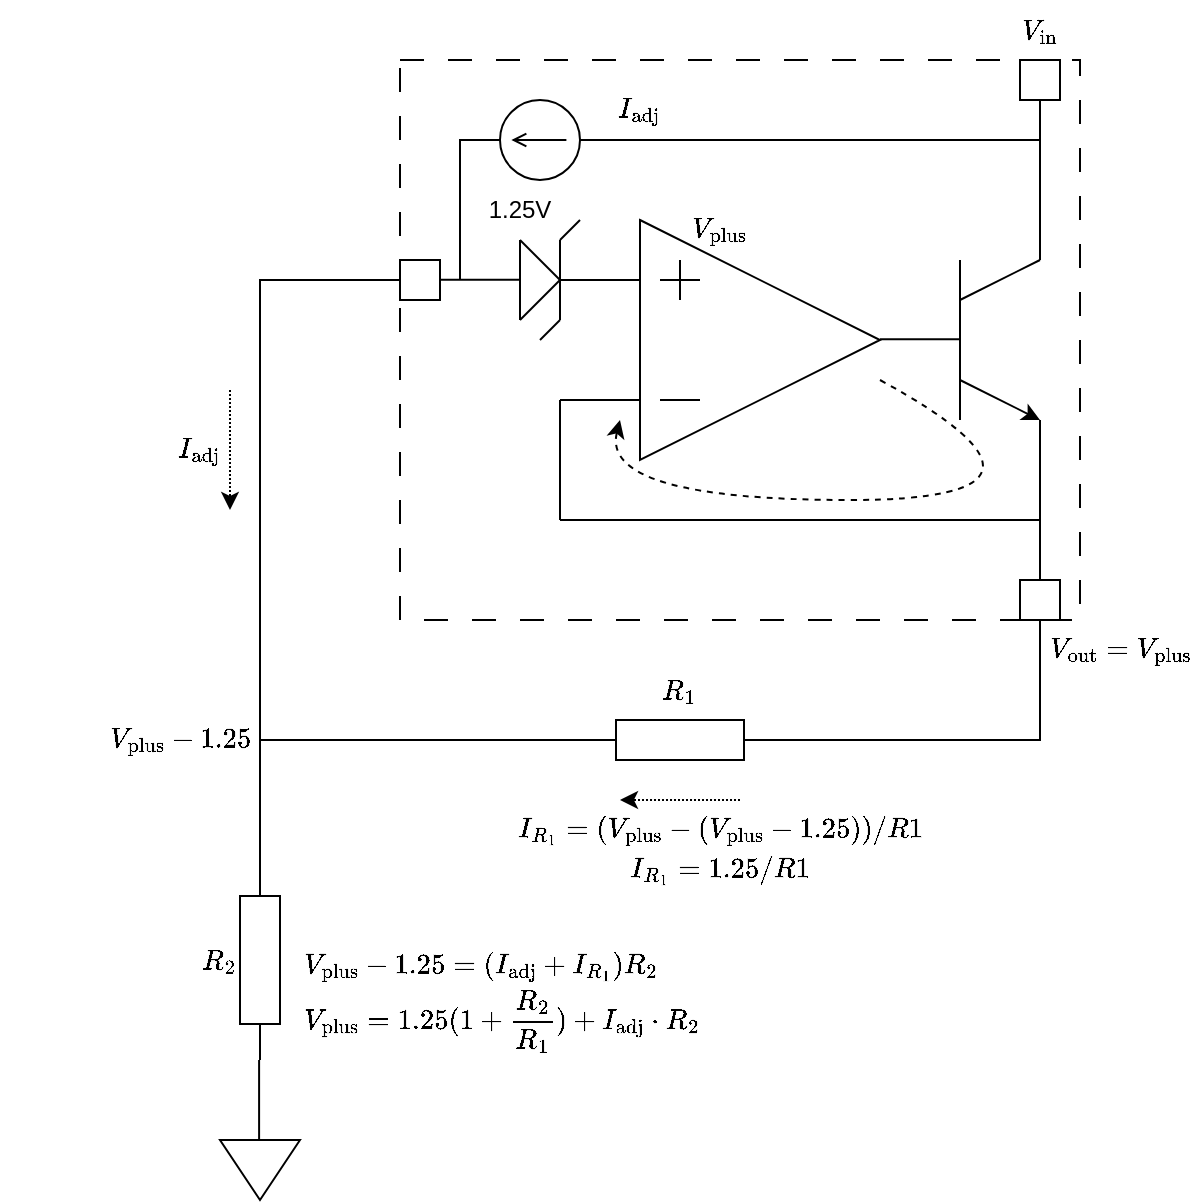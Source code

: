 <mxfile version="21.5.1" type="device">
  <diagram name="LM317_control_loop" id="CfbU-UZbzODCSInh7YNL">
    <mxGraphModel dx="1535" dy="470" grid="1" gridSize="10" guides="1" tooltips="1" connect="1" arrows="1" fold="1" page="1" pageScale="1" pageWidth="850" pageHeight="1100" math="1" shadow="0">
      <root>
        <mxCell id="0" />
        <mxCell id="1" parent="0" />
        <mxCell id="HTgfW2GtzDQ284N6ZfEF-29" value="" style="group;strokeColor=default;dashed=1;dashPattern=12 12;" vertex="1" connectable="0" parent="1">
          <mxGeometry x="190" y="200" width="340" height="280" as="geometry" />
        </mxCell>
        <mxCell id="BrSnGpJxUNI3N1HmLlDT-1" value="" style="triangle;whiteSpace=wrap;html=1;fillColor=none;" parent="HTgfW2GtzDQ284N6ZfEF-29" vertex="1">
          <mxGeometry x="120" y="80" width="120" height="120" as="geometry" />
        </mxCell>
        <mxCell id="HTgfW2GtzDQ284N6ZfEF-2" value="" style="endArrow=none;html=1;rounded=0;" edge="1" parent="HTgfW2GtzDQ284N6ZfEF-29">
          <mxGeometry width="50" height="50" relative="1" as="geometry">
            <mxPoint x="130" y="170" as="sourcePoint" />
            <mxPoint x="150" y="170" as="targetPoint" />
          </mxGeometry>
        </mxCell>
        <mxCell id="HTgfW2GtzDQ284N6ZfEF-5" value="" style="group" vertex="1" connectable="0" parent="HTgfW2GtzDQ284N6ZfEF-29">
          <mxGeometry x="130" y="100" width="20" height="20" as="geometry" />
        </mxCell>
        <mxCell id="HTgfW2GtzDQ284N6ZfEF-3" value="" style="endArrow=none;html=1;rounded=0;" edge="1" parent="HTgfW2GtzDQ284N6ZfEF-5">
          <mxGeometry width="50" height="50" relative="1" as="geometry">
            <mxPoint y="10" as="sourcePoint" />
            <mxPoint x="20" y="10" as="targetPoint" />
          </mxGeometry>
        </mxCell>
        <mxCell id="HTgfW2GtzDQ284N6ZfEF-4" value="" style="endArrow=none;html=1;rounded=0;" edge="1" parent="HTgfW2GtzDQ284N6ZfEF-5">
          <mxGeometry width="50" height="50" relative="1" as="geometry">
            <mxPoint x="10" y="20" as="sourcePoint" />
            <mxPoint x="10" as="targetPoint" />
          </mxGeometry>
        </mxCell>
        <mxCell id="HTgfW2GtzDQ284N6ZfEF-6" value="" style="endArrow=none;html=1;rounded=0;entryX=0;entryY=0.25;entryDx=0;entryDy=0;" edge="1" parent="HTgfW2GtzDQ284N6ZfEF-29" target="BrSnGpJxUNI3N1HmLlDT-1">
          <mxGeometry width="50" height="50" relative="1" as="geometry">
            <mxPoint x="80" y="110" as="sourcePoint" />
            <mxPoint x="90" y="120" as="targetPoint" />
          </mxGeometry>
        </mxCell>
        <mxCell id="HTgfW2GtzDQ284N6ZfEF-14" value="" style="group" vertex="1" connectable="0" parent="HTgfW2GtzDQ284N6ZfEF-29">
          <mxGeometry x="60" y="80" width="30" height="60" as="geometry" />
        </mxCell>
        <mxCell id="HTgfW2GtzDQ284N6ZfEF-7" value="" style="endArrow=none;html=1;rounded=0;" edge="1" parent="HTgfW2GtzDQ284N6ZfEF-14">
          <mxGeometry width="50" height="50" relative="1" as="geometry">
            <mxPoint y="50" as="sourcePoint" />
            <mxPoint x="20" y="30" as="targetPoint" />
          </mxGeometry>
        </mxCell>
        <mxCell id="HTgfW2GtzDQ284N6ZfEF-8" value="" style="endArrow=none;html=1;rounded=0;" edge="1" parent="HTgfW2GtzDQ284N6ZfEF-14">
          <mxGeometry width="50" height="50" relative="1" as="geometry">
            <mxPoint y="10" as="sourcePoint" />
            <mxPoint x="20" y="30" as="targetPoint" />
          </mxGeometry>
        </mxCell>
        <mxCell id="HTgfW2GtzDQ284N6ZfEF-9" value="" style="endArrow=none;html=1;rounded=0;" edge="1" parent="HTgfW2GtzDQ284N6ZfEF-14">
          <mxGeometry width="50" height="50" relative="1" as="geometry">
            <mxPoint y="50" as="sourcePoint" />
            <mxPoint y="10" as="targetPoint" />
          </mxGeometry>
        </mxCell>
        <mxCell id="HTgfW2GtzDQ284N6ZfEF-10" value="" style="endArrow=none;html=1;rounded=0;" edge="1" parent="HTgfW2GtzDQ284N6ZfEF-14">
          <mxGeometry width="50" height="50" relative="1" as="geometry">
            <mxPoint x="20" y="50" as="sourcePoint" />
            <mxPoint x="20" y="10" as="targetPoint" />
          </mxGeometry>
        </mxCell>
        <mxCell id="HTgfW2GtzDQ284N6ZfEF-11" value="" style="endArrow=none;html=1;rounded=0;" edge="1" parent="HTgfW2GtzDQ284N6ZfEF-14">
          <mxGeometry width="50" height="50" relative="1" as="geometry">
            <mxPoint x="10" y="60" as="sourcePoint" />
            <mxPoint x="20" y="50" as="targetPoint" />
          </mxGeometry>
        </mxCell>
        <mxCell id="HTgfW2GtzDQ284N6ZfEF-13" value="" style="endArrow=none;html=1;rounded=0;" edge="1" parent="HTgfW2GtzDQ284N6ZfEF-14">
          <mxGeometry width="50" height="50" relative="1" as="geometry">
            <mxPoint x="20" y="10" as="sourcePoint" />
            <mxPoint x="30" as="targetPoint" />
          </mxGeometry>
        </mxCell>
        <mxCell id="HTgfW2GtzDQ284N6ZfEF-15" value="" style="endArrow=none;html=1;rounded=0;entryX=0;entryY=0.25;entryDx=0;entryDy=0;" edge="1" parent="HTgfW2GtzDQ284N6ZfEF-29">
          <mxGeometry width="50" height="50" relative="1" as="geometry">
            <mxPoint x="20" y="109.83" as="sourcePoint" />
            <mxPoint x="60" y="109.83" as="targetPoint" />
          </mxGeometry>
        </mxCell>
        <mxCell id="HTgfW2GtzDQ284N6ZfEF-16" value="" style="endArrow=none;html=1;rounded=0;entryX=0;entryY=0.25;entryDx=0;entryDy=0;" edge="1" parent="HTgfW2GtzDQ284N6ZfEF-29">
          <mxGeometry width="50" height="50" relative="1" as="geometry">
            <mxPoint x="240" y="139.65" as="sourcePoint" />
            <mxPoint x="280" y="139.65" as="targetPoint" />
          </mxGeometry>
        </mxCell>
        <mxCell id="HTgfW2GtzDQ284N6ZfEF-17" value="" style="endArrow=none;html=1;rounded=0;" edge="1" parent="HTgfW2GtzDQ284N6ZfEF-29">
          <mxGeometry width="50" height="50" relative="1" as="geometry">
            <mxPoint x="280" y="180" as="sourcePoint" />
            <mxPoint x="280" y="100" as="targetPoint" />
          </mxGeometry>
        </mxCell>
        <mxCell id="HTgfW2GtzDQ284N6ZfEF-18" value="" style="endArrow=classic;html=1;rounded=0;" edge="1" parent="HTgfW2GtzDQ284N6ZfEF-29">
          <mxGeometry width="50" height="50" relative="1" as="geometry">
            <mxPoint x="280" y="160" as="sourcePoint" />
            <mxPoint x="320" y="180" as="targetPoint" />
          </mxGeometry>
        </mxCell>
        <mxCell id="HTgfW2GtzDQ284N6ZfEF-19" value="" style="endArrow=none;html=1;rounded=0;" edge="1" parent="HTgfW2GtzDQ284N6ZfEF-29">
          <mxGeometry width="50" height="50" relative="1" as="geometry">
            <mxPoint x="280" y="120" as="sourcePoint" />
            <mxPoint x="320" y="100" as="targetPoint" />
          </mxGeometry>
        </mxCell>
        <mxCell id="HTgfW2GtzDQ284N6ZfEF-20" value="" style="endArrow=none;html=1;rounded=0;" edge="1" parent="HTgfW2GtzDQ284N6ZfEF-29">
          <mxGeometry width="50" height="50" relative="1" as="geometry">
            <mxPoint x="320" y="100" as="sourcePoint" />
            <mxPoint x="320" y="20" as="targetPoint" />
          </mxGeometry>
        </mxCell>
        <mxCell id="HTgfW2GtzDQ284N6ZfEF-21" value="" style="endArrow=none;html=1;rounded=0;" edge="1" parent="HTgfW2GtzDQ284N6ZfEF-29">
          <mxGeometry width="50" height="50" relative="1" as="geometry">
            <mxPoint x="320" y="260" as="sourcePoint" />
            <mxPoint x="320" y="180" as="targetPoint" />
          </mxGeometry>
        </mxCell>
        <mxCell id="HTgfW2GtzDQ284N6ZfEF-22" value="" style="endArrow=none;html=1;rounded=0;" edge="1" parent="HTgfW2GtzDQ284N6ZfEF-29">
          <mxGeometry width="50" height="50" relative="1" as="geometry">
            <mxPoint x="80" y="230" as="sourcePoint" />
            <mxPoint x="320" y="230" as="targetPoint" />
          </mxGeometry>
        </mxCell>
        <mxCell id="HTgfW2GtzDQ284N6ZfEF-23" value="" style="endArrow=none;html=1;rounded=0;" edge="1" parent="HTgfW2GtzDQ284N6ZfEF-29">
          <mxGeometry width="50" height="50" relative="1" as="geometry">
            <mxPoint x="80" y="230" as="sourcePoint" />
            <mxPoint x="80" y="170" as="targetPoint" />
          </mxGeometry>
        </mxCell>
        <mxCell id="HTgfW2GtzDQ284N6ZfEF-24" value="" style="endArrow=none;html=1;rounded=0;entryX=0;entryY=0.25;entryDx=0;entryDy=0;" edge="1" parent="HTgfW2GtzDQ284N6ZfEF-29">
          <mxGeometry width="50" height="50" relative="1" as="geometry">
            <mxPoint x="80" y="170" as="sourcePoint" />
            <mxPoint x="120" y="170" as="targetPoint" />
          </mxGeometry>
        </mxCell>
        <mxCell id="HTgfW2GtzDQ284N6ZfEF-25" value="" style="whiteSpace=wrap;html=1;aspect=fixed;" vertex="1" parent="HTgfW2GtzDQ284N6ZfEF-29">
          <mxGeometry y="100" width="20" height="20" as="geometry" />
        </mxCell>
        <mxCell id="HTgfW2GtzDQ284N6ZfEF-26" value="" style="whiteSpace=wrap;html=1;aspect=fixed;" vertex="1" parent="HTgfW2GtzDQ284N6ZfEF-29">
          <mxGeometry x="310" y="260" width="20" height="20" as="geometry" />
        </mxCell>
        <mxCell id="HTgfW2GtzDQ284N6ZfEF-27" value="" style="whiteSpace=wrap;html=1;aspect=fixed;" vertex="1" parent="HTgfW2GtzDQ284N6ZfEF-29">
          <mxGeometry x="310" width="20" height="20" as="geometry" />
        </mxCell>
        <mxCell id="HTgfW2GtzDQ284N6ZfEF-42" value="1.25V" style="text;html=1;strokeColor=none;fillColor=none;align=center;verticalAlign=middle;whiteSpace=wrap;rounded=0;" vertex="1" parent="HTgfW2GtzDQ284N6ZfEF-29">
          <mxGeometry x="30" y="60" width="60" height="30" as="geometry" />
        </mxCell>
        <mxCell id="HTgfW2GtzDQ284N6ZfEF-45" value="$$V_\text{plus}$$" style="text;html=1;strokeColor=none;fillColor=none;align=center;verticalAlign=middle;whiteSpace=wrap;rounded=0;" vertex="1" parent="HTgfW2GtzDQ284N6ZfEF-29">
          <mxGeometry x="130" y="70" width="60" height="30" as="geometry" />
        </mxCell>
        <mxCell id="HTgfW2GtzDQ284N6ZfEF-49" value="" style="endArrow=none;html=1;rounded=0;" edge="1" parent="HTgfW2GtzDQ284N6ZfEF-29">
          <mxGeometry width="50" height="50" relative="1" as="geometry">
            <mxPoint x="30" y="110" as="sourcePoint" />
            <mxPoint x="50" y="40" as="targetPoint" />
            <Array as="points">
              <mxPoint x="30" y="40" />
            </Array>
          </mxGeometry>
        </mxCell>
        <mxCell id="HTgfW2GtzDQ284N6ZfEF-50" value="" style="pointerEvents=1;verticalLabelPosition=bottom;shadow=0;dashed=0;align=center;html=1;verticalAlign=top;shape=mxgraph.electrical.signal_sources.source;aspect=fixed;points=[[0.5,0,0],[1,0.5,0],[0.5,1,0],[0,0.5,0]];elSignalType=dc1;rotation=-180;" vertex="1" parent="HTgfW2GtzDQ284N6ZfEF-29">
          <mxGeometry x="50" y="20" width="40" height="40" as="geometry" />
        </mxCell>
        <mxCell id="HTgfW2GtzDQ284N6ZfEF-55" value="$$I_\text{adj}$$" style="text;html=1;strokeColor=none;fillColor=none;align=center;verticalAlign=middle;whiteSpace=wrap;rounded=0;" vertex="1" parent="HTgfW2GtzDQ284N6ZfEF-29">
          <mxGeometry x="90" y="10" width="60" height="30" as="geometry" />
        </mxCell>
        <mxCell id="HTgfW2GtzDQ284N6ZfEF-64" value="" style="curved=1;endArrow=classic;html=1;rounded=0;dashed=1;" edge="1" parent="HTgfW2GtzDQ284N6ZfEF-29">
          <mxGeometry width="50" height="50" relative="1" as="geometry">
            <mxPoint x="240" y="160" as="sourcePoint" />
            <mxPoint x="110" y="180" as="targetPoint" />
            <Array as="points">
              <mxPoint x="350" y="220" />
              <mxPoint x="100" y="220" />
            </Array>
          </mxGeometry>
        </mxCell>
        <mxCell id="HTgfW2GtzDQ284N6ZfEF-28" value="" style="pointerEvents=1;verticalLabelPosition=bottom;shadow=0;dashed=0;align=center;html=1;verticalAlign=top;shape=mxgraph.electrical.resistors.resistor_1;" vertex="1" parent="1">
          <mxGeometry x="280" y="530" width="100" height="20" as="geometry" />
        </mxCell>
        <mxCell id="HTgfW2GtzDQ284N6ZfEF-33" value="" style="endArrow=none;html=1;rounded=0;exitX=1;exitY=0.5;exitDx=0;exitDy=0;exitPerimeter=0;" edge="1" parent="1" source="HTgfW2GtzDQ284N6ZfEF-28">
          <mxGeometry width="50" height="50" relative="1" as="geometry">
            <mxPoint x="510" y="560" as="sourcePoint" />
            <mxPoint x="510" y="480" as="targetPoint" />
            <Array as="points">
              <mxPoint x="510" y="540" />
            </Array>
          </mxGeometry>
        </mxCell>
        <mxCell id="HTgfW2GtzDQ284N6ZfEF-34" value="" style="pointerEvents=1;verticalLabelPosition=bottom;shadow=0;dashed=0;align=center;html=1;verticalAlign=top;shape=mxgraph.electrical.resistors.resistor_1;rotation=-90;" vertex="1" parent="1">
          <mxGeometry x="70" y="640" width="100" height="20" as="geometry" />
        </mxCell>
        <mxCell id="HTgfW2GtzDQ284N6ZfEF-35" value="" style="endArrow=none;html=1;rounded=0;exitX=0;exitY=0.5;exitDx=0;exitDy=0;entryX=0;entryY=0.5;entryDx=0;entryDy=0;entryPerimeter=0;" edge="1" parent="1" source="HTgfW2GtzDQ284N6ZfEF-25" target="HTgfW2GtzDQ284N6ZfEF-28">
          <mxGeometry width="50" height="50" relative="1" as="geometry">
            <mxPoint x="100" y="500" as="sourcePoint" />
            <mxPoint x="280" y="560" as="targetPoint" />
            <Array as="points">
              <mxPoint x="120" y="310" />
              <mxPoint x="120" y="540" />
            </Array>
          </mxGeometry>
        </mxCell>
        <mxCell id="HTgfW2GtzDQ284N6ZfEF-36" value="" style="endArrow=none;html=1;rounded=0;exitX=1;exitY=0.5;exitDx=0;exitDy=0;exitPerimeter=0;" edge="1" parent="1" source="HTgfW2GtzDQ284N6ZfEF-34">
          <mxGeometry width="50" height="50" relative="1" as="geometry">
            <mxPoint x="70" y="610" as="sourcePoint" />
            <mxPoint x="120" y="540" as="targetPoint" />
          </mxGeometry>
        </mxCell>
        <mxCell id="HTgfW2GtzDQ284N6ZfEF-37" value="" style="endArrow=none;html=1;rounded=0;exitX=1;exitY=0.5;exitDx=0;exitDy=0;exitPerimeter=0;" edge="1" parent="1">
          <mxGeometry width="50" height="50" relative="1" as="geometry">
            <mxPoint x="119.55" y="740" as="sourcePoint" />
            <mxPoint x="119.55" y="700" as="targetPoint" />
          </mxGeometry>
        </mxCell>
        <mxCell id="HTgfW2GtzDQ284N6ZfEF-38" value="" style="triangle;whiteSpace=wrap;html=1;rotation=90;" vertex="1" parent="1">
          <mxGeometry x="105" y="735" width="30" height="40" as="geometry" />
        </mxCell>
        <mxCell id="HTgfW2GtzDQ284N6ZfEF-40" value="$$R_1$$" style="text;html=1;strokeColor=none;fillColor=none;align=center;verticalAlign=middle;whiteSpace=wrap;rounded=0;" vertex="1" parent="1">
          <mxGeometry x="300" y="500" width="60" height="30" as="geometry" />
        </mxCell>
        <mxCell id="HTgfW2GtzDQ284N6ZfEF-41" value="$$R_2$$" style="text;html=1;strokeColor=none;fillColor=none;align=right;verticalAlign=middle;whiteSpace=wrap;rounded=0;" vertex="1" parent="1">
          <mxGeometry x="50" y="635" width="60" height="30" as="geometry" />
        </mxCell>
        <mxCell id="HTgfW2GtzDQ284N6ZfEF-43" value="$$V_\text{plus}-1.25$$" style="text;html=1;strokeColor=none;fillColor=none;align=center;verticalAlign=middle;whiteSpace=wrap;rounded=0;" vertex="1" parent="1">
          <mxGeometry x="50" y="525" width="60" height="30" as="geometry" />
        </mxCell>
        <mxCell id="HTgfW2GtzDQ284N6ZfEF-46" value="$$I_{R_1}=(V_\text{plus} - (V_\text{plus} - 1.25))/R1$$" style="text;html=1;strokeColor=none;fillColor=none;align=center;verticalAlign=middle;whiteSpace=wrap;rounded=0;" vertex="1" parent="1">
          <mxGeometry x="250" y="570" width="200" height="30" as="geometry" />
        </mxCell>
        <mxCell id="HTgfW2GtzDQ284N6ZfEF-47" value="$$V_\text{plus}-1.25=(I_\text{adj}+I_{R_1})R_2$$" style="text;html=1;strokeColor=none;fillColor=none;align=left;verticalAlign=middle;whiteSpace=wrap;rounded=0;" vertex="1" parent="1">
          <mxGeometry x="140" y="640" width="240" height="25" as="geometry" />
        </mxCell>
        <mxCell id="HTgfW2GtzDQ284N6ZfEF-54" value="" style="endArrow=none;html=1;rounded=0;" edge="1" parent="1">
          <mxGeometry width="50" height="50" relative="1" as="geometry">
            <mxPoint x="510" y="240" as="sourcePoint" />
            <mxPoint x="280" y="240" as="targetPoint" />
          </mxGeometry>
        </mxCell>
        <mxCell id="HTgfW2GtzDQ284N6ZfEF-56" value="$$V_\text{out} = V_\text{plus}$$" style="text;html=1;strokeColor=none;fillColor=none;align=center;verticalAlign=middle;whiteSpace=wrap;rounded=0;" vertex="1" parent="1">
          <mxGeometry x="520" y="480" width="60" height="30" as="geometry" />
        </mxCell>
        <mxCell id="HTgfW2GtzDQ284N6ZfEF-57" value="$$I_{R_1}=1.25/R1$$" style="text;html=1;strokeColor=none;fillColor=none;align=center;verticalAlign=middle;whiteSpace=wrap;rounded=0;" vertex="1" parent="1">
          <mxGeometry x="250" y="590" width="200" height="30" as="geometry" />
        </mxCell>
        <mxCell id="HTgfW2GtzDQ284N6ZfEF-59" value="$$I_\text{adj}$$" style="text;html=1;strokeColor=none;fillColor=none;align=center;verticalAlign=middle;whiteSpace=wrap;rounded=0;" vertex="1" parent="1">
          <mxGeometry x="-10" y="380" width="200" height="30" as="geometry" />
        </mxCell>
        <mxCell id="HTgfW2GtzDQ284N6ZfEF-60" value="" style="endArrow=classic;html=1;rounded=0;dashed=1;dashPattern=1 1;" edge="1" parent="1">
          <mxGeometry width="50" height="50" relative="1" as="geometry">
            <mxPoint x="360" y="570" as="sourcePoint" />
            <mxPoint x="300" y="570" as="targetPoint" />
          </mxGeometry>
        </mxCell>
        <mxCell id="HTgfW2GtzDQ284N6ZfEF-61" value="" style="endArrow=classic;html=1;rounded=0;dashed=1;dashPattern=1 1;" edge="1" parent="1">
          <mxGeometry width="50" height="50" relative="1" as="geometry">
            <mxPoint x="105" y="365" as="sourcePoint" />
            <mxPoint x="105" y="425" as="targetPoint" />
          </mxGeometry>
        </mxCell>
        <mxCell id="HTgfW2GtzDQ284N6ZfEF-62" value="$$V_\text{plus}=1.25(1+\frac{R_2}{R_1}) + I_\text{adj} \cdot R_2$$" style="text;html=1;strokeColor=none;fillColor=none;align=left;verticalAlign=middle;whiteSpace=wrap;rounded=0;" vertex="1" parent="1">
          <mxGeometry x="140" y="670" width="240" height="20" as="geometry" />
        </mxCell>
        <mxCell id="HTgfW2GtzDQ284N6ZfEF-63" value="$$V_\text{in}$$" style="text;html=1;strokeColor=none;fillColor=none;align=center;verticalAlign=middle;whiteSpace=wrap;rounded=0;" vertex="1" parent="1">
          <mxGeometry x="480" y="170" width="60" height="30" as="geometry" />
        </mxCell>
      </root>
    </mxGraphModel>
  </diagram>
</mxfile>
